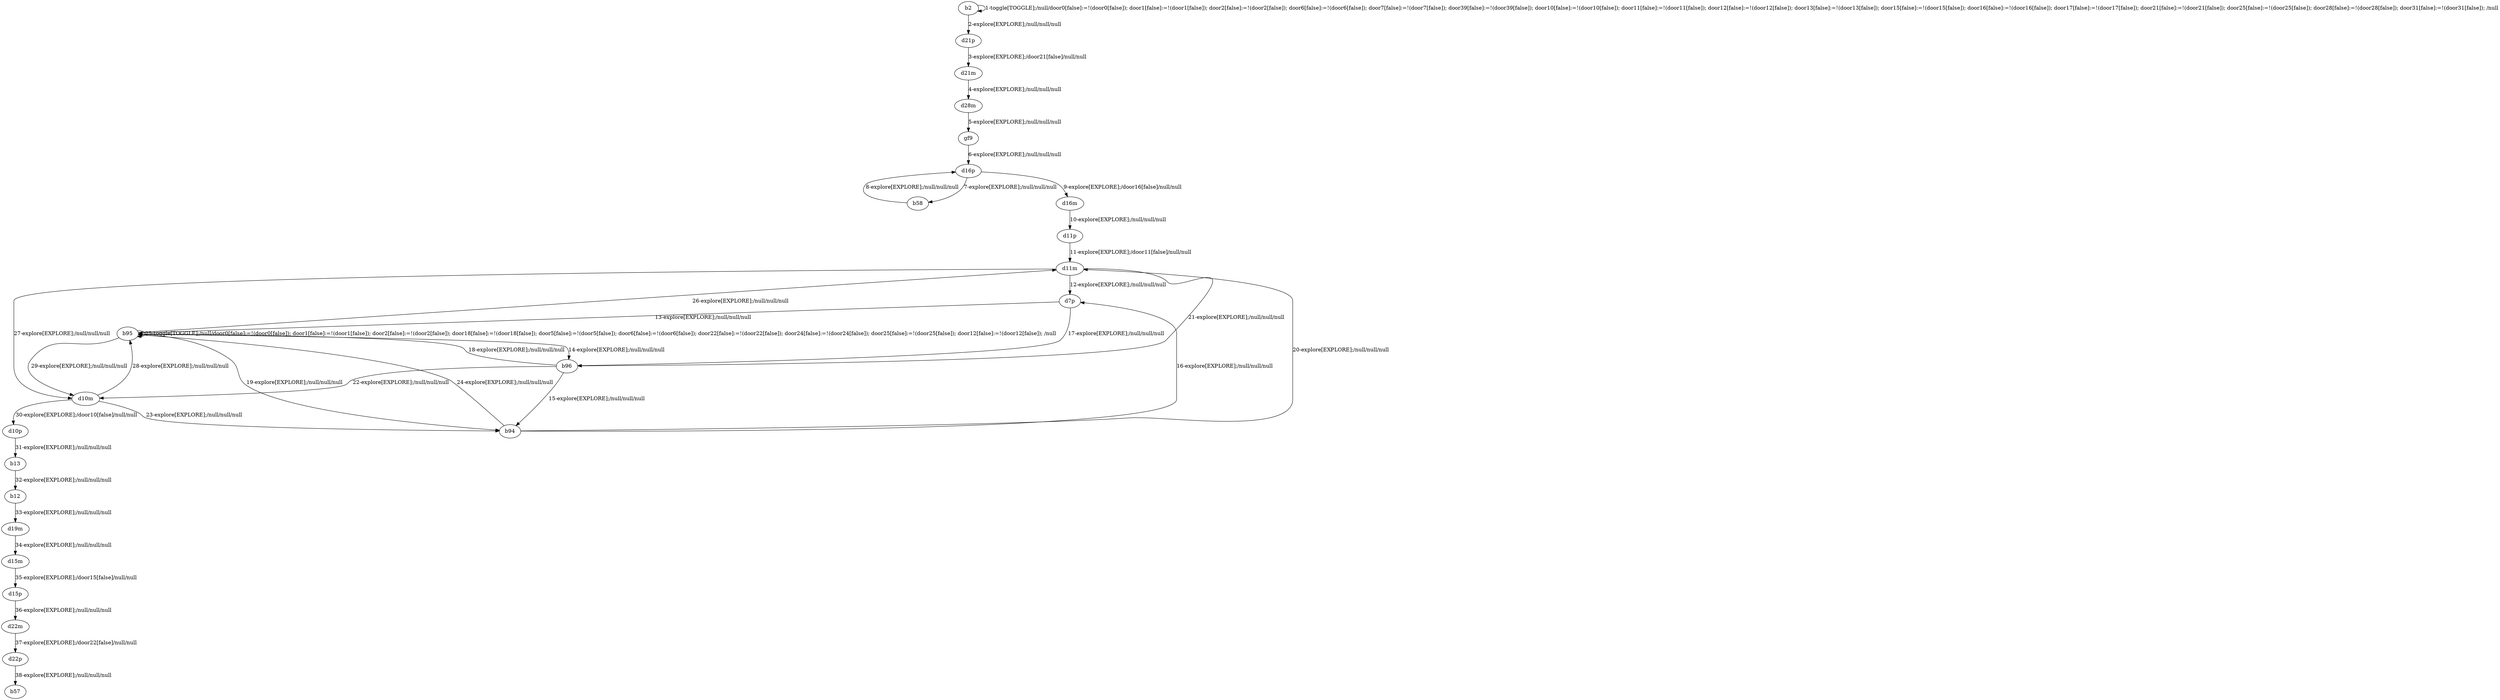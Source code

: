 # Total number of goals covered by this test: 1
# d22p --> b57

digraph g {
"b2" -> "b2" [label = "1-toggle[TOGGLE];/null/door0[false]:=!(door0[false]); door1[false]:=!(door1[false]); door2[false]:=!(door2[false]); door6[false]:=!(door6[false]); door7[false]:=!(door7[false]); door39[false]:=!(door39[false]); door10[false]:=!(door10[false]); door11[false]:=!(door11[false]); door12[false]:=!(door12[false]); door13[false]:=!(door13[false]); door15[false]:=!(door15[false]); door16[false]:=!(door16[false]); door17[false]:=!(door17[false]); door21[false]:=!(door21[false]); door25[false]:=!(door25[false]); door28[false]:=!(door28[false]); door31[false]:=!(door31[false]); /null"];
"b2" -> "d21p" [label = "2-explore[EXPLORE];/null/null/null"];
"d21p" -> "d21m" [label = "3-explore[EXPLORE];/door21[false]/null/null"];
"d21m" -> "d28m" [label = "4-explore[EXPLORE];/null/null/null"];
"d28m" -> "gf9" [label = "5-explore[EXPLORE];/null/null/null"];
"gf9" -> "d16p" [label = "6-explore[EXPLORE];/null/null/null"];
"d16p" -> "b58" [label = "7-explore[EXPLORE];/null/null/null"];
"b58" -> "d16p" [label = "8-explore[EXPLORE];/null/null/null"];
"d16p" -> "d16m" [label = "9-explore[EXPLORE];/door16[false]/null/null"];
"d16m" -> "d11p" [label = "10-explore[EXPLORE];/null/null/null"];
"d11p" -> "d11m" [label = "11-explore[EXPLORE];/door11[false]/null/null"];
"d11m" -> "d7p" [label = "12-explore[EXPLORE];/null/null/null"];
"d7p" -> "b95" [label = "13-explore[EXPLORE];/null/null/null"];
"b95" -> "b96" [label = "14-explore[EXPLORE];/null/null/null"];
"b96" -> "b94" [label = "15-explore[EXPLORE];/null/null/null"];
"b94" -> "d7p" [label = "16-explore[EXPLORE];/null/null/null"];
"d7p" -> "b96" [label = "17-explore[EXPLORE];/null/null/null"];
"b96" -> "b95" [label = "18-explore[EXPLORE];/null/null/null"];
"b95" -> "b94" [label = "19-explore[EXPLORE];/null/null/null"];
"b94" -> "d11m" [label = "20-explore[EXPLORE];/null/null/null"];
"d11m" -> "b96" [label = "21-explore[EXPLORE];/null/null/null"];
"b96" -> "d10m" [label = "22-explore[EXPLORE];/null/null/null"];
"d10m" -> "b94" [label = "23-explore[EXPLORE];/null/null/null"];
"b94" -> "b95" [label = "24-explore[EXPLORE];/null/null/null"];
"b95" -> "b95" [label = "25-toggle[TOGGLE];/null/door0[false]:=!(door0[false]); door1[false]:=!(door1[false]); door2[false]:=!(door2[false]); door18[false]:=!(door18[false]); door5[false]:=!(door5[false]); door6[false]:=!(door6[false]); door22[false]:=!(door22[false]); door24[false]:=!(door24[false]); door25[false]:=!(door25[false]); door12[false]:=!(door12[false]); /null"];
"b95" -> "d11m" [label = "26-explore[EXPLORE];/null/null/null"];
"d11m" -> "d10m" [label = "27-explore[EXPLORE];/null/null/null"];
"d10m" -> "b95" [label = "28-explore[EXPLORE];/null/null/null"];
"b95" -> "d10m" [label = "29-explore[EXPLORE];/null/null/null"];
"d10m" -> "d10p" [label = "30-explore[EXPLORE];/door10[false]/null/null"];
"d10p" -> "b13" [label = "31-explore[EXPLORE];/null/null/null"];
"b13" -> "b12" [label = "32-explore[EXPLORE];/null/null/null"];
"b12" -> "d19m" [label = "33-explore[EXPLORE];/null/null/null"];
"d19m" -> "d15m" [label = "34-explore[EXPLORE];/null/null/null"];
"d15m" -> "d15p" [label = "35-explore[EXPLORE];/door15[false]/null/null"];
"d15p" -> "d22m" [label = "36-explore[EXPLORE];/null/null/null"];
"d22m" -> "d22p" [label = "37-explore[EXPLORE];/door22[false]/null/null"];
"d22p" -> "b57" [label = "38-explore[EXPLORE];/null/null/null"];
}